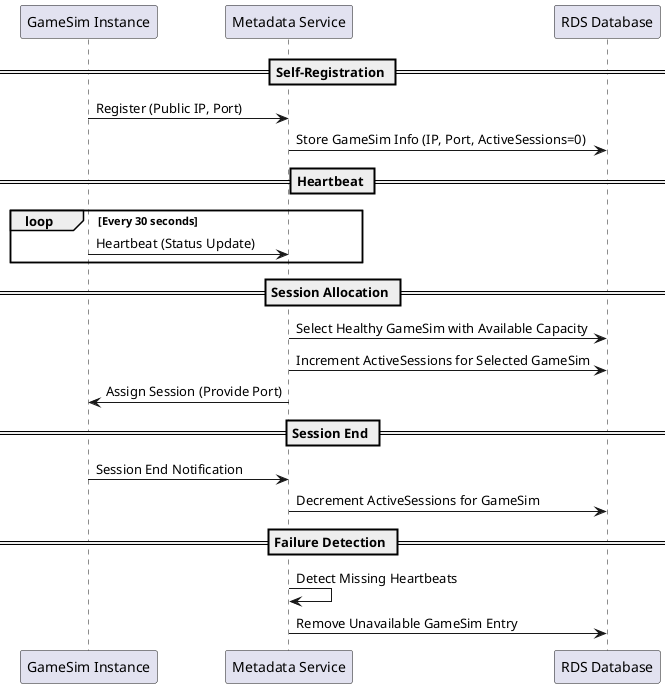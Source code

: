 @startuml GameSim Registration and Heartbeat
participant "GameSim Instance" as GS
participant "Metadata Service" as MDS
participant "RDS Database" as RDS

== Self-Registration ==
GS -> MDS : Register (Public IP, Port)
MDS -> RDS : Store GameSim Info (IP, Port, ActiveSessions=0)

== Heartbeat ==
loop Every 30 seconds
    GS -> MDS : Heartbeat (Status Update)
end

== Session Allocation ==
MDS -> RDS : Select Healthy GameSim with Available Capacity
MDS -> RDS : Increment ActiveSessions for Selected GameSim
MDS -> GS : Assign Session (Provide Port)

== Session End ==
GS -> MDS : Session End Notification
MDS -> RDS : Decrement ActiveSessions for GameSim

== Failure Detection ==
MDS -> MDS : Detect Missing Heartbeats
MDS -> RDS : Remove Unavailable GameSim Entry
@enduml
